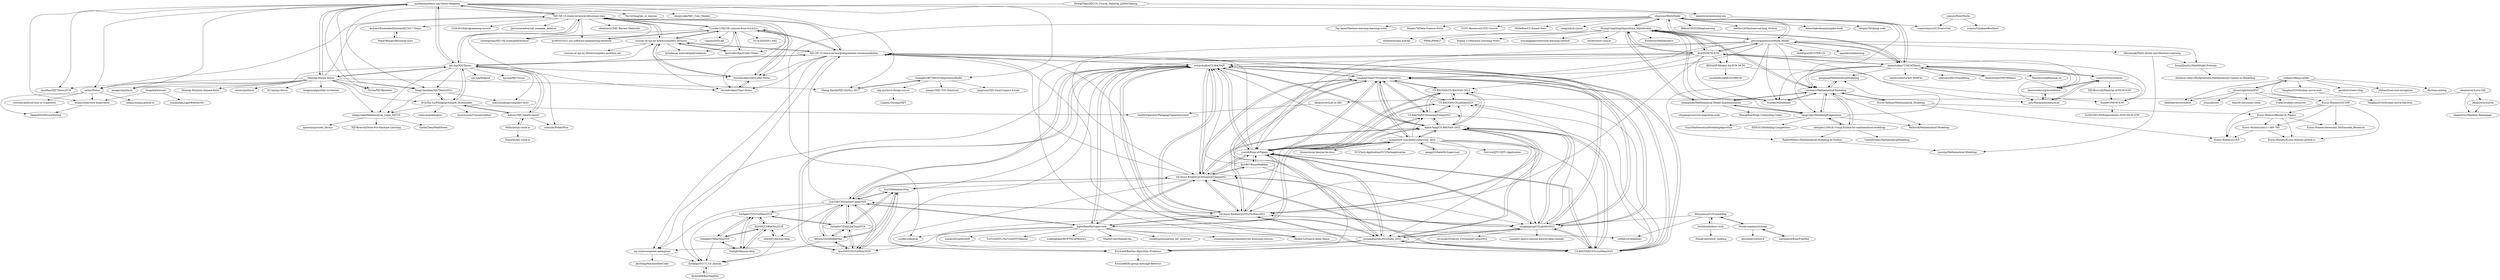 digraph G {
"huanght1997/IntroComputationModel" -> "Zhang-Xiaoda/NJU-DisSys-2017"
"huanght1997/IntroComputationModel" -> "jiangyy/NJU-TOC-Solutions"
"huanght1997/IntroComputationModel" -> "tangruize/NJU-EasyConnect-Script"
"huanght1997/IntroComputationModel" -> "alg-nju/intro-disalg-course"
"HuangCongQing/Algorithms_MathModels" -> "zhanwen/MathModel"
"HuangCongQing/Algorithms_MathModels" -> "personqianduixue/Math_Model"
"HuangCongQing/Algorithms_MathModels" -> "dick20/MCM-ICM"
"HuangCongQing/Algorithms_MathModels" -> "hliangzhao/Mathematical-Model-Implementation"
"HuangCongQing/Algorithms_MathModels" -> "ravenxrz/Mathematical-Modeling"
"HuangCongQing/Algorithms_MathModels" -> "latexstudio/CUMCMThesis"
"HuangCongQing/Algorithms_MathModels" -> "Yangruipis/ModelingPreparation"
"HuangCongQing/Algorithms_MathModels" -> "BENAGP/Models-for-ICM-MCM"
"HuangCongQing/Algorithms_MathModels" -> "Ewenwan/Mathematics" ["e"=1]
"HuangCongQing/Algorithms_MathModels" -> "truedei/MathModel"
"HuangCongQing/Algorithms_MathModels" -> "uhub/awesome-matlab" ["e"=1]
"HuangCongQing/Algorithms_MathModels" -> "PRML/PRMLT" ["e"=1]
"HuangCongQing/Algorithms_MathModels" -> "Sophia-11/Machine-Learning-Notes" ["e"=1]
"HuangCongQing/Algorithms_MathModels" -> "wzyonggege/statistical-learning-method" ["e"=1]
"HuangCongQing/Algorithms_MathModels" -> "Xovee/uestc-course" ["e"=1]
"zhanwen/MathModel" -> "HuangCongQing/Algorithms_MathModels"
"zhanwen/MathModel" -> "personqianduixue/Math_Model"
"zhanwen/MathModel" -> "latexstudio/CUMCMThesis"
"zhanwen/MathModel" -> "dick20/MCM-ICM"
"zhanwen/MathModel" -> "ravenxrz/Mathematical-Modeling"
"zhanwen/MathModel" -> "Mikoto10032/DeepLearning" ["e"=1]
"zhanwen/MathModel" -> "lawlite19/MachineLearning_Python" ["e"=1]
"zhanwen/MathModel" -> "csseky/cskaoyan" ["e"=1]
"zhanwen/MathModel" -> "datawhalechina/pumpkin-book" ["e"=1]
"zhanwen/MathModel" -> "fengdu78/lihang-code" ["e"=1]
"zhanwen/MathModel" -> "Vay-keen/Machine-learning-learning-notes" ["e"=1]
"zhanwen/MathModel" -> "fengdu78/Data-Science-Notes" ["e"=1]
"zhanwen/MathModel" -> "USTC-Resource/USTC-Course" ["e"=1]
"zhanwen/MathModel" -> "SSHeRun/CS-Xmind-Note" ["e"=1]
"zhanwen/MathModel" -> "tangyudi/Ai-Learn" ["e"=1]
"personqianduixue/Math_Model" -> "zhanwen/MathModel"
"personqianduixue/Math_Model" -> "HuangCongQing/Algorithms_MathModels"
"personqianduixue/Math_Model" -> "latexstudio/CUMCMThesis"
"personqianduixue/Math_Model" -> "dick20/MCM-ICM"
"personqianduixue/Math_Model" -> "DongZhouGu/MathModel-Pretrain"
"personqianduixue/Math_Model" -> "ravenxrz/Mathematical-Modeling"
"personqianduixue/Math_Model" -> "truedei/MathModel"
"personqianduixue/Math_Model" -> "Keldos-Li/typora-latex-theme" ["e"=1]
"personqianduixue/Math_Model" -> "LinghaoChan/CSSummerCamp2022"
"personqianduixue/Math_Model" -> "CS-BAOYAN/CS-BAOYAN-2023"
"personqianduixue/Math_Model" -> "yuezih/King-of-Pigeon"
"personqianduixue/Math_Model" -> "RabbitWhite1/Mathematical-Modeling-In-Python"
"personqianduixue/Math_Model" -> "apachecn/ailearning" ["e"=1]
"personqianduixue/Math_Model" -> "QInzhengk/Math-Model-and-Machine-Learning"
"personqianduixue/Math_Model" -> "AlexFanw/HUSTER-CS" ["e"=1]
"NJU-SE-15-share-review/professional-class" -> "1Lucifer1/NJUSE-courses-from-YuLinLiu"
"NJU-SE-15-share-review/professional-class" -> "courses-at-nju-by-hfwei/compilers-lectures"
"NJU-SE-15-share-review/professional-class" -> "exlaw/Notes"
"NJU-SE-15-share-review/professional-class" -> "staresgroup/NJU-SE-GraduateEntrance" ["e"=1]
"NJU-SE-15-share-review/professional-class" -> "NJU-SE-15-share-review/postgraduate-recommendation"
"NJU-SE-15-share-review/professional-class" -> "SpriCoder/SpriCoder-Notes"
"NJU-SE-15-share-review/professional-class" -> "stormbroken/SpriCoder-Notes"
"NJU-SE-15-share-review/professional-class" -> "idealclover/NJU-Review-Materials" ["e"=1]
"NJU-SE-15-share-review/professional-class" -> "nju-lug/NJUThesis"
"NJU-SE-15-share-review/professional-class" -> "stormbroken/Class-Notes"
"NJU-SE-15-share-review/professional-class" -> "COA-2019/programming-answer"
"NJU-SE-15-share-review/professional-class" -> "jiaruncao/adversial_example_defense" ["e"=1]
"NJU-SE-15-share-review/professional-class" -> "miaoxw/EmbeddedSystemNJU2017-Demo"
"NJU-SE-15-share-review/professional-class" -> "lyc8503/2021-nju-software-engineering-textbook"
"NJU-SE-15-share-review/professional-class" -> "njuHan/njuthesis-nju-thesis-template"
"nju-lug/NJUThesis" -> "njuHan/njuthesis-nju-thesis-template"
"nju-lug/NJUThesis" -> "EricZhu-42/PedagogySquare_Downloader"
"nju-lug/NJUThesis" -> "kottory/NJU-health-report"
"nju-lug/NJUThesis" -> "courses-at-nju-by-hfwei/compilers-lectures"
"nju-lug/NJUThesis" -> "cubiccm/PotatoPlus"
"nju-lug/NJUThesis" -> "Haixing-Hu/nju-thesis"
"nju-lug/NJUThesis" -> "NJU-SE-15-share-review/postgraduate-recommendation"
"nju-lug/NJUThesis" -> "nju-lug/blogroll"
"nju-lug/NJUThesis" -> "massimodong/compilers-tests"
"nju-lug/NJUThesis" -> "NJU-SE-15-share-review/professional-class"
"nju-lug/NJUThesis" -> "sleepycoke/Mathematical_Logic_NJUCS"
"nju-lug/NJUThesis" -> "FengChendian/NJUThesis2021"
"nju-lug/NJUThesis" -> "stormbroken/SpriCoder-Notes"
"nju-lug/NJUThesis" -> "nju-lug/NJUVisual"
"nju-lug/NJUThesis" -> "jiangyy/njuthesis"
"RabbitWhite1/Mathematical-Modeling-In-Python" -> "Lanrzip/Mathematical-Modeling"
"latexstudio/CUMCMThesis" -> "HuangCongQing/Algorithms_MathModels"
"latexstudio/CUMCMThesis" -> "Liam0205/mcmthesis"
"latexstudio/CUMCMThesis" -> "latexstudio/GMCMthesis"
"latexstudio/CUMCMThesis" -> "latexstudio-org/mcmthesis"
"latexstudio/CUMCMThesis" -> "zhanwen/MathModel"
"latexstudio/CUMCMThesis" -> "personqianduixue/Math_Model"
"latexstudio/CUMCMThesis" -> "dick20/MCM-ICM"
"latexstudio/CUMCMThesis" -> "xjtu-blacksmith/easymcm"
"latexstudio/CUMCMThesis" -> "truedei/MathModel"
"latexstudio/CUMCMThesis" -> "ravenxrz/Mathematical-Modeling"
"latexstudio/CUMCMThesis" -> "Hansimov/pgfmanual-zh" ["e"=1]
"latexstudio/CUMCMThesis" -> "Yangruipis/ModelingPreparation"
"latexstudio/CUMCMThesis" -> "latexstudio/LaTeX-TeXWiki"
"latexstudio/CUMCMThesis" -> "qiziqiang/MathematicalModeling"
"latexstudio/CUMCMThesis" -> "sikouhjw/JXUSTmodeling"
"Alpha-Yang/CS-BAOYAN-2022" -> "LinghaoChan/CSSummerCamp2022"
"Alpha-Yang/CS-BAOYAN-2022" -> "yuezih/King-of-Pigeon"
"Alpha-Yang/CS-BAOYAN-2022" -> "CS-BAOYAN/CSYuTuiMian2022"
"Alpha-Yang/CS-BAOYAN-2022" -> "zengkaipeng/CSLabInfo2022"
"Alpha-Yang/CS-BAOYAN-2022" -> "richardodliu/CS-BAOYAN"
"Alpha-Yang/CS-BAOYAN-2022" -> "CS-BAOYAN/CSSummerCamp2023"
"Alpha-Yang/CS-BAOYAN-2022" -> "jisuanjibaoyan2022/jsjby_2022"
"Alpha-Yang/CS-BAOYAN-2022" -> "CS-BAOYAN/CS-BAOYAN-2023"
"Alpha-Yang/CS-BAOYAN-2022" -> "hit-thusz-RookieCJ/CSYuTuiMian2021"
"Alpha-Yang/CS-BAOYAN-2022" -> "hit-thusz-RookieCJ/CSSummerCamp2021"
"Alpha-Yang/CS-BAOYAN-2022" -> "CS-BAOYAN/CSLabInfo2023"
"Alpha-Yang/CS-BAOYAN-2022" -> "wangzhiye-tiancai/mysupervisor_save"
"wangzhiye-tiancai/mysupervisor_save" -> "pengp25/RateMySupervisor"
"wangzhiye-tiancai/mysupervisor_save" -> "kgco/RateMySupervisor"
"wangzhiye-tiancai/mysupervisor_save" -> "yuezih/King-of-Pigeon"
"wangzhiye-tiancai/mysupervisor_save" -> "LinghaoChan/CSSummerCamp2022"
"wangzhiye-tiancai/mysupervisor_save" -> "Alpha-Yang/CS-BAOYAN-2022"
"wangzhiye-tiancai/mysupervisor_save" -> "zengkaipeng/CSLabInfo2022"
"wangzhiye-tiancai/mysupervisor_save" -> "CS-BAOYAN/CSYuTuiMian2022"
"wangzhiye-tiancai/mysupervisor_save" -> "hit-thusz-RookieCJ/CSYuTuiMian2021"
"wangzhiye-tiancai/mysupervisor_save" -> "richardodliu/CS-BAOYAN"
"wangzhiye-tiancai/mysupervisor_save" -> "hit-thusz-RookieCJ/CSSummerCamp2021"
"wangzhiye-tiancai/mysupervisor_save" -> "SurviveSJTU/SJTU-Application" ["e"=1]
"wangzhiye-tiancai/mysupervisor_save" -> "jisuanjibaoyan2022/jsjby_2022"
"wangzhiye-tiancai/mysupervisor_save" -> "lixeon/iiecas-kaoyan-bo-docs" ["e"=1]
"wangzhiye-tiancai/mysupervisor_save" -> "CS-BAOYAN/CSSummerCamp2023"
"wangzhiye-tiancai/mysupervisor_save" -> "SUSTech-Application/SUSTechapplication" ["e"=1]
"dick20/MCM-ICM" -> "HuangCongQing/Algorithms_MathModels"
"dick20/MCM-ICM" -> "zhanwen/MathModel"
"dick20/MCM-ICM" -> "BENAGP/Models-for-ICM-MCM"
"dick20/MCM-ICM" -> "latexstudio/CUMCMThesis"
"dick20/MCM-ICM" -> "personqianduixue/Math_Model"
"dick20/MCM-ICM" -> "latexstudio-org/mcmthesis"
"dick20/MCM-ICM" -> "LinghaoChan/CSSummerCamp2022"
"dick20/MCM-ICM" -> "hit-thusz-RookieCJ/CSSummerCamp2021"
"dick20/MCM-ICM" -> "richardodliu/CS-BAOYAN"
"dick20/MCM-ICM" -> "xjtu-blacksmith/easymcm"
"dick20/MCM-ICM" -> "yuezih/King-of-Pigeon"
"dick20/MCM-ICM" -> "liuzili97/MCM-ICM"
"dick20/MCM-ICM" -> "hit-thusz-RookieCJ/CSYuTuiMian2021"
"dick20/MCM-ICM" -> "truedei/MathModel"
"dick20/MCM-ICM" -> "Keldos-Li/typora-latex-theme" ["e"=1]
"QInzhengk/Math-Model-and-Machine-Learning" -> "DongZhouGu/MathModel-Pretrain"
"QInzhengk/Math-Model-and-Machine-Learning" -> "Lanrzip/Mathematical-Modeling"
"SpriCoder/SpriCoder-Notes" -> "1Lucifer1/NJUSE-courses-from-YuLinLiu"
"SpriCoder/SpriCoder-Notes" -> "courses-at-nju-by-hfwei/compilers-lectures"
"courses-at-nju-by-hfwei/compilers-lectures" -> "stormbroken/SpriCoder-Notes"
"courses-at-nju-by-hfwei/compilers-lectures" -> "1Lucifer1/NJUSE-courses-from-YuLinLiu"
"courses-at-nju-by-hfwei/compilers-lectures" -> "courses-at-nju-by-hfwei/compilers-problem-set"
"courses-at-nju-by-hfwei/compilers-lectures" -> "SpriCoder/SpriCoder-Notes"
"courses-at-nju-by-hfwei/compilers-lectures" -> "NJU-SE-15-share-review/postgraduate-recommendation"
"courses-at-nju-by-hfwei/compilers-lectures" -> "NJU-SE-15-share-review/professional-class"
"courses-at-nju-by-hfwei/compilers-lectures" -> "bytedance-android/njubytedancer"
"courses-at-nju-by-hfwei/compilers-lectures" -> "stormbroken/Class-Notes"
"lyc8503/2021-nju-software-engineering-textbook" -> "1Lucifer1/NJUSE-courses-from-YuLinLiu"
"kgco/RateMySupervisor" -> "hit-thusz-RookieCJ/CSSummerCamp2021"
"kgco/RateMySupervisor" -> "richardodliu/CS-BAOYAN"
"kgco/RateMySupervisor" -> "wangzhiye-tiancai/mysupervisor_save"
"kgco/RateMySupervisor" -> "hcy226/CSSummerCamp2020"
"kgco/RateMySupervisor" -> "hit-thusz-RookieCJ/CSYuTuiMian2021"
"kgco/RateMySupervisor" -> "ShameCom/ShameCom" ["e"=1]
"kgco/RateMySupervisor" -> "Keldos-Li/typora-latex-theme" ["e"=1]
"kgco/RateMySupervisor" -> "hcy226/CSYuTuiMian2020"
"kgco/RateMySupervisor" -> "conanhujinming/tips_for_interview" ["e"=1]
"kgco/RateMySupervisor" -> "csseky/cskaoyan" ["e"=1]
"kgco/RateMySupervisor" -> "ccfddl/ccf-deadlines" ["e"=1]
"kgco/RateMySupervisor" -> "conanhujinming/comments-for-awesome-courses" ["e"=1]
"kgco/RateMySupervisor" -> "xiaolei565/aimto408" ["e"=1]
"kgco/RateMySupervisor" -> "SurviveSJTU/SurviveSJTUManual" ["e"=1]
"kgco/RateMySupervisor" -> "wukongbajie/BUPTNiceMentors" ["e"=1]
"hit-thusz-RookieCJ/CSSummerCamp2021" -> "hit-thusz-RookieCJ/CSYuTuiMian2021"
"hit-thusz-RookieCJ/CSSummerCamp2021" -> "richardodliu/CS-BAOYAN"
"hit-thusz-RookieCJ/CSSummerCamp2021" -> "hcy226/CSSummerCamp2020"
"hit-thusz-RookieCJ/CSSummerCamp2021" -> "yuezih/King-of-Pigeon"
"hit-thusz-RookieCJ/CSSummerCamp2021" -> "LinghaoChan/CSSummerCamp2022"
"hit-thusz-RookieCJ/CSSummerCamp2021" -> "kgco/RateMySupervisor"
"hit-thusz-RookieCJ/CSSummerCamp2021" -> "Alpha-Yang/CS-BAOYAN-2022"
"hit-thusz-RookieCJ/CSSummerCamp2021" -> "zengkaipeng/CSLabInfo2022"
"hit-thusz-RookieCJ/CSSummerCamp2021" -> "CS-BAOYAN/CSYuTuiMian2022"
"hit-thusz-RookieCJ/CSSummerCamp2021" -> "NJU-SE-15-share-review/postgraduate-recommendation"
"hit-thusz-RookieCJ/CSSummerCamp2021" -> "hcy226/baoyan-blog"
"hit-thusz-RookieCJ/CSSummerCamp2021" -> "EricLee8/BaoYan-Algorithm-Problems"
"hit-thusz-RookieCJ/CSSummerCamp2021" -> "fjh1997/RuanWeiBible"
"richardodliu/CS-BAOYAN" -> "hit-thusz-RookieCJ/CSSummerCamp2021"
"richardodliu/CS-BAOYAN" -> "hit-thusz-RookieCJ/CSYuTuiMian2021"
"richardodliu/CS-BAOYAN" -> "LinghaoChan/CSSummerCamp2022"
"richardodliu/CS-BAOYAN" -> "yuezih/King-of-Pigeon"
"richardodliu/CS-BAOYAN" -> "zengkaipeng/CSLabInfo2022"
"richardodliu/CS-BAOYAN" -> "hcy226/CSSummerCamp2020"
"richardodliu/CS-BAOYAN" -> "Alpha-Yang/CS-BAOYAN-2022"
"richardodliu/CS-BAOYAN" -> "CS-BAOYAN/CSYuTuiMian2022"
"richardodliu/CS-BAOYAN" -> "NJU-SE-15-share-review/postgraduate-recommendation"
"richardodliu/CS-BAOYAN" -> "kgco/RateMySupervisor"
"richardodliu/CS-BAOYAN" -> "EricLee8/BaoYan-Algorithm-Problems"
"richardodliu/CS-BAOYAN" -> "jisuanjibaoyan2022/jsjby_2022"
"richardodliu/CS-BAOYAN" -> "hcy226/CSYuTuiMian2020"
"richardodliu/CS-BAOYAN" -> "hcy226/baoyan-blog"
"richardodliu/CS-BAOYAN" -> "my-style/computer-exemption"
"hit-thusz-RookieCJ/CSYuTuiMian2021" -> "hit-thusz-RookieCJ/CSSummerCamp2021"
"hit-thusz-RookieCJ/CSYuTuiMian2021" -> "richardodliu/CS-BAOYAN"
"hit-thusz-RookieCJ/CSYuTuiMian2021" -> "yuezih/King-of-Pigeon"
"hit-thusz-RookieCJ/CSYuTuiMian2021" -> "zengkaipeng/CSLabInfo2022"
"hit-thusz-RookieCJ/CSYuTuiMian2021" -> "CS-BAOYAN/CSYuTuiMian2022"
"hit-thusz-RookieCJ/CSYuTuiMian2021" -> "LinghaoChan/CSSummerCamp2022"
"hit-thusz-RookieCJ/CSYuTuiMian2021" -> "Alpha-Yang/CS-BAOYAN-2022"
"hit-thusz-RookieCJ/CSYuTuiMian2021" -> "hcy226/CSSummerCamp2020"
"hit-thusz-RookieCJ/CSYuTuiMian2021" -> "NJU-SE-15-share-review/postgraduate-recommendation"
"hit-thusz-RookieCJ/CSYuTuiMian2021" -> "EricLee8/BaoYan-Algorithm-Problems"
"hit-thusz-RookieCJ/CSYuTuiMian2021" -> "kgco/RateMySupervisor"
"1Lucifer1/NJUSE-courses-from-YuLinLiu" -> "NJU-SE-15-share-review/professional-class"
"1Lucifer1/NJUSE-courses-from-YuLinLiu" -> "stormbroken/SpriCoder-Notes"
"1Lucifer1/NJUSE-courses-from-YuLinLiu" -> "courses-at-nju-by-hfwei/compilers-lectures"
"1Lucifer1/NJUSE-courses-from-YuLinLiu" -> "SpriCoder/SpriCoder-Notes"
"1Lucifer1/NJUSE-courses-from-YuLinLiu" -> "NJU-SE-15-share-review/postgraduate-recommendation"
"1Lucifer1/NJUSE-courses-from-YuLinLiu" -> "stormbroken/Class-Notes"
"1Lucifer1/NJUSE-courses-from-YuLinLiu" -> "lyc8503/2021-nju-software-engineering-textbook"
"1Lucifer1/NJUSE-courses-from-YuLinLiu" -> "staresgroup/NJU-SE-GraduateEntrance" ["e"=1]
"1Lucifer1/NJUSE-courses-from-YuLinLiu" -> "bytedance-android/njubytedancer"
"1Lucifer1/NJUSE-courses-from-YuLinLiu" -> "Cpaulyz/OSLAB"
"1Lucifer1/NJUSE-courses-from-YuLinLiu" -> "XZ-X/2020SE1-FAQ"
"pengp25/RateMySupervisor" -> "wangzhiye-tiancai/mysupervisor_save"
"Liam0205/mcmthesis" -> "latexstudio-org/mcmthesis"
"Liam0205/mcmthesis" -> "NJUBroccoli/Material-of-MCM-ICM"
"Liam0205/mcmthesis" -> "xjtu-blacksmith/easymcm"
"Liam0205/mcmthesis" -> "latexstudio/CUMCMThesis"
"Liam0205/mcmthesis" -> "liuzili97/MCM-ICM"
"CS-BAOYAN/CSYuTuiMian2022" -> "LinghaoChan/CSSummerCamp2022"
"CS-BAOYAN/CSYuTuiMian2022" -> "yuezih/King-of-Pigeon"
"CS-BAOYAN/CSYuTuiMian2022" -> "zengkaipeng/CSLabInfo2022"
"CS-BAOYAN/CSYuTuiMian2022" -> "Alpha-Yang/CS-BAOYAN-2022"
"CS-BAOYAN/CSYuTuiMian2022" -> "jisuanjibaoyan2022/jsjby_2022"
"CS-BAOYAN/CSYuTuiMian2022" -> "richardodliu/CS-BAOYAN"
"CS-BAOYAN/CSYuTuiMian2022" -> "hit-thusz-RookieCJ/CSYuTuiMian2021"
"CS-BAOYAN/CSYuTuiMian2022" -> "hit-thusz-RookieCJ/CSSummerCamp2021"
"CS-BAOYAN/CSYuTuiMian2022" -> "CS-BAOYAN/CS-BAOYAN-2023"
"CS-BAOYAN/CSYuTuiMian2022" -> "CS-BAOYAN/CSSummerCamp2023"
"CS-BAOYAN/CSYuTuiMian2022" -> "CS-BAOYAN/CSLabInfo2023"
"LinghaoChan/CSSummerCamp2022" -> "CS-BAOYAN/CSYuTuiMian2022"
"LinghaoChan/CSSummerCamp2022" -> "Alpha-Yang/CS-BAOYAN-2022"
"LinghaoChan/CSSummerCamp2022" -> "yuezih/King-of-Pigeon"
"LinghaoChan/CSSummerCamp2022" -> "zengkaipeng/CSLabInfo2022"
"LinghaoChan/CSSummerCamp2022" -> "richardodliu/CS-BAOYAN"
"LinghaoChan/CSSummerCamp2022" -> "jisuanjibaoyan2022/jsjby_2022"
"LinghaoChan/CSSummerCamp2022" -> "hit-thusz-RookieCJ/CSSummerCamp2021"
"LinghaoChan/CSSummerCamp2022" -> "hit-thusz-RookieCJ/CSYuTuiMian2021"
"LinghaoChan/CSSummerCamp2022" -> "CS-BAOYAN/CSSummerCamp2023"
"LinghaoChan/CSSummerCamp2022" -> "CS-BAOYAN/CS-BAOYAN-2023"
"LinghaoChan/CSSummerCamp2022" -> "wangzhiye-tiancai/mysupervisor_save"
"LinghaoChan/CSSummerCamp2022" -> "NJU-SE-15-share-review/postgraduate-recommendation"
"LinghaoChan/CSSummerCamp2022" -> "CS-BAOYAN/CSLabInfo2023"
"hcy226/CSSummerCamp2020" -> "hcy226/CSYuTuiMian2020"
"hcy226/CSSummerCamp2020" -> "hcy226/baoyan-blog"
"hcy226/CSSummerCamp2020" -> "kfwork/2020JSJBaoYan"
"hcy226/CSSummerCamp2020" -> "Smlight/CSXiaLingYing2019"
"hcy226/CSSummerCamp2020" -> "richardodliu/CS-BAOYAN"
"hcy226/CSSummerCamp2020" -> "hit-thusz-RookieCJ/CSSummerCamp2021"
"hcy226/CSSummerCamp2020" -> "hit-thusz-RookieCJ/CSYuTuiMian2021"
"hcy226/CSSummerCamp2020" -> "NJU-SE-15-share-review/postgraduate-recommendation"
"hcy226/CSSummerCamp2020" -> "shiyi001/baoyan-blog"
"hcy226/CSSummerCamp2020" -> "kgco/RateMySupervisor"
"hcy226/CSSummerCamp2020" -> "Smlight/CSYuTuiMian2019"
"hcy226/CSSummerCamp2020" -> "my-style/computer-exemption"
"fjh1997/RuanWeiBible" -> "yuezih/King-of-Pigeon"
"fjh1997/RuanWeiBible" -> "hit-thusz-RookieCJ/CSSummerCamp2021"
"fjh1997/RuanWeiBible" -> "zengkaipeng/CSLabInfo2022"
"fjh1997/RuanWeiBible" -> "richardodliu/CS-BAOYAN"
"Haixing-Hu/nju-thesis" -> "njuHan/njuthesis-nju-thesis-template"
"Haixing-Hu/nju-thesis" -> "jiangyy/njuthesis"
"Haixing-Hu/nju-thesis" -> "nju-lug/NJUThesis"
"Haixing-Hu/nju-thesis" -> "ZLCao/NJUBachelor"
"Haixing-Hu/nju-thesis" -> "FengChendian/NJUThesis2021"
"Haixing-Hu/nju-thesis" -> "EricZhu-42/PedagogySquare_Downloader"
"Haixing-Hu/nju-thesis" -> "exlaw/Notes"
"Haixing-Hu/nju-thesis" -> "sleepycoke/Mathematical_Logic_NJUCS"
"Haixing-Hu/nju-thesis" -> "Haixing-Hu/latex-chinese-fonts"
"Haixing-Hu/nju-thesis" -> "solrex/njuthesis"
"Haixing-Hu/nju-thesis" -> "AnyiRao/NJUThesis2018"
"Haixing-Hu/nju-thesis" -> "ZLCao/nju-thesis"
"Haixing-Hu/nju-thesis" -> "hengxin/algorithm-ta-tutorial"
"Haixing-Hu/nju-thesis" -> "NJU-SE-15-share-review/professional-class"
"Haixing-Hu/nju-thesis" -> "Zhang-Xiaoda/NJU-DisSys-2017"
"yhlben/cdfang-spider" -> "deathearth/wormhole"
"yhlben/cdfang-spider" -> "Jinnrry/getAwayBSG"
"yhlben/cdfang-spider" -> "Yangfan2016/douban-movie-web"
"yhlben/cdfang-spider" -> "Eurus-Holmes/LIS-YNP"
"yhlben/cdfang-spider" -> "gershonv/react-blog" ["e"=1]
"yhlben/cdfang-spider" -> "yhlben/front-end-navigation"
"yhlben/cdfang-spider" -> "MuYunyun/blog" ["e"=1]
"dhx000/CSBaoYan2018" -> "shiyi001/baoyan-blog"
"dhx000/CSBaoYan2018" -> "Smlight/baoyan-blog"
"dhx000/CSBaoYan2018" -> "Smlight/CSBaoYan2019"
"dhx000/CSBaoYan2018" -> "Smlight/CSYuTuiMian2019"
"fjchange/SCUT_CS_baoyan" -> "flyhero99/BaoYanJiShi"
"hcy226/baoyan-blog" -> "hcy226/CSSummerCamp2020"
"hcy226/baoyan-blog" -> "hcy226/CSYuTuiMian2020"
"hcy226/baoyan-blog" -> "Smlight/CSXiaLingYing2019"
"hcy226/baoyan-blog" -> "kfwork/2020JSJBaoYan"
"kfwork/2020JSJBaoYan" -> "hcy226/CSSummerCamp2020"
"kfwork/2020JSJBaoYan" -> "Smlight/CSXiaLingYing2019"
"kfwork/2020JSJBaoYan" -> "hcy226/CSYuTuiMian2020"
"kfwork/2020JSJBaoYan" -> "hcy226/baoyan-blog"
"kfwork/2020JSJBaoYan" -> "fjchange/SCUT_CS_baoyan"
"EricZhu-42/PedagogySquare_Downloader" -> "LadderOperator/PedagogySquareAsistant"
"EricZhu-42/PedagogySquare_Downloader" -> "cubiccm/potatoplus"
"EricZhu-42/PedagogySquare_Downloader" -> "FengChendian/NJUThesis2021"
"EricZhu-42/PedagogySquare_Downloader" -> "nju-lug/NJUThesis"
"EricZhu-42/PedagogySquare_Downloader" -> "kottory/NJU-health-report"
"EricZhu-42/PedagogySquare_Downloader" -> "njuwuyuxin/CourseGrabber"
"EricZhu-42/PedagogySquare_Downloader" -> "sleepycoke/Mathematical_Logic_NJUCS"
"CS-BAOYAN/CS-BAOYAN-2023" -> "CS-BAOYAN/CSSummerCamp2023"
"CS-BAOYAN/CS-BAOYAN-2023" -> "CS-BAOYAN/CSLabInfo2023"
"CS-BAOYAN/CS-BAOYAN-2023" -> "yuezih/King-of-Pigeon"
"CS-BAOYAN/CS-BAOYAN-2023" -> "Alpha-Yang/CS-BAOYAN-2022"
"CS-BAOYAN/CS-BAOYAN-2023" -> "LinghaoChan/CSSummerCamp2022"
"CS-BAOYAN/CSSummerCamp2023" -> "CS-BAOYAN/CS-BAOYAN-2023"
"CS-BAOYAN/CSSummerCamp2023" -> "CS-BAOYAN/CSLabInfo2023"
"CS-BAOYAN/CSSummerCamp2023" -> "yuezih/King-of-Pigeon"
"CS-BAOYAN/CSSummerCamp2023" -> "Alpha-Yang/CS-BAOYAN-2022"
"CS-BAOYAN/CSSummerCamp2023" -> "LinghaoChan/CSSummerCamp2022"
"exlaw/Notes" -> "iznauy/Interview-Experience"
"exlaw/Notes" -> "DeepAQ/SoftwareTesting"
"exlaw/Notes" -> "viccrubs/android-chat-in-4-patterns"
"exlaw/Notes" -> "iznauy/iznauy.github.io"
"njuHan/njuthesis-nju-thesis-template" -> "Haixing-Hu/nju-thesis"
"njuHan/njuthesis-nju-thesis-template" -> "nju-lug/NJUThesis"
"njuHan/njuthesis-nju-thesis-template" -> "ZLCao/NJUBachelor"
"njuHan/njuthesis-nju-thesis-template" -> "AnyiRao/NJUThesis2018"
"njuHan/njuthesis-nju-thesis-template" -> "huanght1997/IntroComputationModel"
"njuHan/njuthesis-nju-thesis-template" -> "jiangyy/njuthesis"
"njuHan/njuthesis-nju-thesis-template" -> "Zhang-Xiaoda/NJU-DisSys-2017"
"njuHan/njuthesis-nju-thesis-template" -> "FengChendian/NJUThesis2021"
"njuHan/njuthesis-nju-thesis-template" -> "idealclover/awesome-nju"
"njuHan/njuthesis-nju-thesis-template" -> "NJU-SE-15-share-review/professional-class"
"njuHan/njuthesis-nju-thesis-template" -> "ThyrixYang/nju_cs_kaoyan" ["e"=1]
"njuHan/njuthesis-nju-thesis-template" -> "exlaw/Notes"
"njuHan/njuthesis-nju-thesis-template" -> "sleepycoke/NJU_Com_Models"
"njuHan/njuthesis-nju-thesis-template" -> "iznauy/Interview-Experience"
"BENAGP/Models-for-ICM-MCM" -> "liuzili97/MCM-ICM"
"BENAGP/Models-for-ICM-MCM" -> "zouzhenhong98/2019MCM"
"EricLee8/BaoYan-Algorithm-Problems" -> "EricLee8/QQ-group-message-detector"
"zengkaipeng/CSLabInfo2022" -> "LinghaoChan/CSSummerCamp2022"
"zengkaipeng/CSLabInfo2022" -> "CS-BAOYAN/CSYuTuiMian2022"
"zengkaipeng/CSLabInfo2022" -> "yuezih/King-of-Pigeon"
"zengkaipeng/CSLabInfo2022" -> "Alpha-Yang/CS-BAOYAN-2022"
"zengkaipeng/CSLabInfo2022" -> "jisuanjibaoyan2022/jsjby_2022"
"zengkaipeng/CSLabInfo2022" -> "richardodliu/CS-BAOYAN"
"zengkaipeng/CSLabInfo2022" -> "NJU-SE-15-share-review/postgraduate-recommendation"
"zengkaipeng/CSLabInfo2022" -> "hit-thusz-RookieCJ/CSYuTuiMian2021"
"zengkaipeng/CSLabInfo2022" -> "EricLee8/BaoYan-Algorithm-Problems"
"zengkaipeng/CSLabInfo2022" -> "kvrmnks/Ordered_CSSummerCamp2022"
"zengkaipeng/CSLabInfo2022" -> "Lambert-hpx/cs-baoyan-kaoyan-jikao-zhengli"
"zengkaipeng/CSLabInfo2022" -> "CS-BAOYAN/CSLabInfo2023"
"zengkaipeng/CSLabInfo2022" -> "hit-thusz-RookieCJ/CSSummerCamp2021"
"jisuanjibaoyan2022/jsjby_2022" -> "zengkaipeng/CSLabInfo2022"
"jisuanjibaoyan2022/jsjby_2022" -> "CS-BAOYAN/CSYuTuiMian2022"
"jisuanjibaoyan2022/jsjby_2022" -> "LinghaoChan/CSSummerCamp2022"
"jisuanjibaoyan2022/jsjby_2022" -> "yuezih/King-of-Pigeon"
"jisuanjibaoyan2022/jsjby_2022" -> "Alpha-Yang/CS-BAOYAN-2022"
"jisuanjibaoyan2022/jsjby_2022" -> "richardodliu/CS-BAOYAN"
"jisuanjibaoyan2022/jsjby_2022" -> "my-style/computer-exemption"
"jisuanjibaoyan2022/jsjby_2022" -> "NJU-SE-15-share-review/postgraduate-recommendation"
"jisuanjibaoyan2022/jsjby_2022" -> "EricLee8/BaoYan-Algorithm-Problems"
"qiziqiang/MathematicalModeling" -> "ravenxrz/Mathematical-Modeling"
"Jinnrry/getAwayBSG" -> "yhlben/cdfang-spider"
"Jinnrry/getAwayBSG" -> "ivmm/Student-resources" ["e"=1]
"Jinnrry/getAwayBSG" -> "Eurus-Holmes/LIS-YNP"
"Jinnrry/getAwayBSG" -> "deathearth/wormhole"
"Jinnrry/getAwayBSG" -> "jtyoui/Jtyoui" ["e"=1]
"Jinnrry/getAwayBSG" -> "ddzy/fe-necessary-book" ["e"=1]
"hcy226/CSYuTuiMian2020" -> "hcy226/CSSummerCamp2020"
"hcy226/CSYuTuiMian2020" -> "hcy226/baoyan-blog"
"hcy226/CSYuTuiMian2020" -> "kfwork/2020JSJBaoYan"
"hcy226/CSYuTuiMian2020" -> "Smlight/CSXiaLingYing2019"
"hcy226/CSYuTuiMian2020" -> "richardodliu/CS-BAOYAN"
"FengChendian/NJUThesis2021" -> "massimodong/compilers-tests"
"FengChendian/NJUThesis2021" -> "sleepycoke/Mathematical_Logic_NJUCS"
"FengChendian/NJUThesis2021" -> "EricZhu-42/PedagogySquare_Downloader"
"ZhangYikaii/NJUCS_Course_Material_JatHoiCheung" -> "idealclover/awesome-nju"
"ZhangYikaii/NJUCS_Course_Material_JatHoiCheung" -> "FengChendian/NJUThesis2021"
"CS-BAOYAN/CSLabInfo2023" -> "CS-BAOYAN/CSSummerCamp2023"
"CS-BAOYAN/CSLabInfo2023" -> "CS-BAOYAN/CS-BAOYAN-2023"
"CS-BAOYAN/CSLabInfo2023" -> "yuezih/King-of-Pigeon"
"Smlight/CSBaoYan2019" -> "Smlight/CSYuTuiMian2019"
"Smlight/CSBaoYan2019" -> "Smlight/baoyan-blog"
"Smlight/CSBaoYan2019" -> "dhx000/CSBaoYan2018"
"Smlight/CSBaoYan2019" -> "fjchange/SCUT_CS_baoyan"
"shiyi001/baoyan-blog" -> "dhx000/CSBaoYan2018"
"shiyi001/baoyan-blog" -> "fjchange/SCUT_CS_baoyan"
"WenyanLiu/CCFrank4dblp" -> "hnshhslsh/show-rank"
"WenyanLiu/CCFrank4dblp" -> "Nixiak-nan/easyScholar"
"WenyanLiu/CCFrank4dblp" -> "zengkaipeng/CSLabInfo2022"
"WenyanLiu/CCFrank4dblp" -> "ccfddl/ccf-deadlines" ["e"=1]
"yuezih/King-of-Pigeon" -> "LinghaoChan/CSSummerCamp2022"
"yuezih/King-of-Pigeon" -> "CS-BAOYAN/CSYuTuiMian2022"
"yuezih/King-of-Pigeon" -> "Alpha-Yang/CS-BAOYAN-2022"
"yuezih/King-of-Pigeon" -> "zengkaipeng/CSLabInfo2022"
"yuezih/King-of-Pigeon" -> "CS-BAOYAN/CSSummerCamp2023"
"yuezih/King-of-Pigeon" -> "CS-BAOYAN/CS-BAOYAN-2023"
"yuezih/King-of-Pigeon" -> "richardodliu/CS-BAOYAN"
"yuezih/King-of-Pigeon" -> "jisuanjibaoyan2022/jsjby_2022"
"yuezih/King-of-Pigeon" -> "CS-BAOYAN/CSLabInfo2023"
"yuezih/King-of-Pigeon" -> "hit-thusz-RookieCJ/CSSummerCamp2021"
"yuezih/King-of-Pigeon" -> "hit-thusz-RookieCJ/CSYuTuiMian2021"
"yuezih/King-of-Pigeon" -> "wangzhiye-tiancai/mysupervisor_save"
"yuezih/King-of-Pigeon" -> "EricLee8/BaoYan-Algorithm-Problems"
"yuezih/King-of-Pigeon" -> "NJU-SE-15-share-review/postgraduate-recommendation"
"yuezih/King-of-Pigeon" -> "fjh1997/RuanWeiBible"
"idealclover/Love-Gift" -> "idealclover/clover"
"idealclover/Love-Gift" -> "idealclover/Random-Homepage"
"idealclover/Love-Gift" -> "idealclover/Life-in-NJU"
"my-style/computer-exemption" -> "fjchange/SCUT_CS_baoyan"
"my-style/computer-exemption" -> "JeriYang/MachineTestCode"
"DongZhouGu/MathModel-Pretrain" -> "zhenhua-chen1/Postgraduate-Mathematical-Contest-in-Modelling"
"Nixiak-nan/easyScholar" -> "qnscholar/zotero-if" ["e"=1]
"Nixiak-nan/easyScholar" -> "WenyanLiu/CCFrank4dblp"
"Nixiak-nan/easyScholar" -> "naivenaive/EasyPubMed"
"xjtu-blacksmith/easymcm" -> "latexstudio-org/mcmthesis"
"xjtu-blacksmith/easymcm" -> "Liam0205/mcmthesis"
"ravenxrz/Mathematical-Modeling" -> "qiziqiang/MathematicalModeling"
"ravenxrz/Mathematical-Modeling" -> "Eurus-Holmes/Mathematical_Modeling"
"ravenxrz/Mathematical-Modeling" -> "hliangzhao/Mathematical-Model-Implementation"
"ravenxrz/Mathematical-Modeling" -> "Yangruipis/ModelingPreparation"
"ravenxrz/Mathematical-Modeling" -> "chenjian120918/-Using-Python-for-mathematical-modeling"
"ravenxrz/Mathematical-Modeling" -> "HuangCongQing/Algorithms_MathModels"
"ravenxrz/Mathematical-Modeling" -> "truedei/MathModel"
"ravenxrz/Mathematical-Modeling" -> "HeXavi8/Mathematical-Modeling"
"NJU-SE-15-share-review/postgraduate-recommendation" -> "stormbroken/Class-Notes"
"NJU-SE-15-share-review/postgraduate-recommendation" -> "stormbroken/SpriCoder-Notes"
"NJU-SE-15-share-review/postgraduate-recommendation" -> "courses-at-nju-by-hfwei/compilers-lectures"
"NJU-SE-15-share-review/postgraduate-recommendation" -> "1Lucifer1/NJUSE-courses-from-YuLinLiu"
"NJU-SE-15-share-review/postgraduate-recommendation" -> "fjchange/SCUT_CS_baoyan"
"NJU-SE-15-share-review/postgraduate-recommendation" -> "zengkaipeng/CSLabInfo2022"
"NJU-SE-15-share-review/postgraduate-recommendation" -> "NJU-SE-15-share-review/professional-class"
"NJU-SE-15-share-review/postgraduate-recommendation" -> "richardodliu/CS-BAOYAN"
"NJU-SE-15-share-review/postgraduate-recommendation" -> "my-style/computer-exemption"
"NJU-SE-15-share-review/postgraduate-recommendation" -> "nju-lug/NJUThesis"
"naivenaive/EasyPubMed" -> "Nixiak-nan/easyScholar"
"truedei/MathModel" -> "ravenxrz/Mathematical-Modeling"
"Zhang-Xiaoda/NJU-DisSys-2017" -> "huanght1997/IntroComputationModel"
"WaterWan/professional-class" -> "miaoxw/EmbeddedSystemNJU2017-Demo"
"Smlight/baoyan-blog" -> "Smlight/CSYuTuiMian2019"
"Smlight/baoyan-blog" -> "Smlight/CSBaoYan2019"
"Smlight/baoyan-blog" -> "dhx000/CSBaoYan2018"
"Smlight/CSYuTuiMian2019" -> "Smlight/CSBaoYan2019"
"Smlight/CSYuTuiMian2019" -> "Smlight/baoyan-blog"
"Smlight/CSYuTuiMian2019" -> "Smlight/CSXiaLingYing2019"
"Smlight/CSYuTuiMian2019" -> "dhx000/CSBaoYan2018"
"Smlight/CSYuTuiMian2019" -> "fjchange/SCUT_CS_baoyan"
"idealclover/Life-in-NJU" -> "LadderOperator/PedagogySquareAsistant"
"Yangruipis/ModelingPreparation" -> "chenjian120918/-Using-Python-for-mathematical-modeling"
"Yangruipis/ModelingPreparation" -> "hliangzhao/Mathematical-Model-Implementation"
"Yangruipis/ModelingPreparation" -> "ravenxrz/Mathematical-Modeling"
"Yangruipis/ModelingPreparation" -> "qiziqiang/MathematicalModeling"
"Yangruipis/ModelingPreparation" -> "EEEGUI/Modeling-Competition"
"Yangruipis/ModelingPreparation" -> "HeXavi8/Mathematical-Modeling"
"Yangruipis/ModelingPreparation" -> "Giyn/MathematicalModelingAlgorithm"
"chenjian120918/-Using-Python-for-mathematical-modeling" -> "Yangruipis/ModelingPreparation"
"chenjian120918/-Using-Python-for-mathematical-modeling" -> "RabbitWhite1/Mathematical-Modeling-In-Python"
"chenjian120918/-Using-Python-for-mathematical-modeling" -> "ravenxrz/Mathematical-Modeling"
"chenjian120918/-Using-Python-for-mathematical-modeling" -> "CastleDream/MathematicalModeling"
"Millione/nju-clock-in" -> "kottory/NJU-health-report"
"Millione/nju-clock-in" -> "EnjoyXu/nju-clock-in"
"kottory/NJU-health-report" -> "cubiccm/PotatoPlus"
"kottory/NJU-health-report" -> "nju-lug/NJUThesis"
"kottory/NJU-health-report" -> "EricZhu-42/PedagogySquare_Downloader"
"kottory/NJU-health-report" -> "Millione/nju-clock-in"
"stormbroken/SpriCoder-Notes" -> "stormbroken/Class-Notes"
"stormbroken/SpriCoder-Notes" -> "courses-at-nju-by-hfwei/compilers-lectures"
"stormbroken/SpriCoder-Notes" -> "1Lucifer1/NJUSE-courses-from-YuLinLiu"
"hliangzhao/Mathematical-Model-Implementation" -> "ravenxrz/Mathematical-Modeling"
"hliangzhao/Mathematical-Model-Implementation" -> "Yangruipis/ModelingPreparation"
"hliangzhao/Mathematical-Model-Implementation" -> "hliangzhao/Edge-Computing-Codes" ["e"=1]
"hliangzhao/Mathematical-Model-Implementation" -> "HuangCongQing/Algorithms_MathModels"
"hliangzhao/Mathematical-Model-Implementation" -> "shiqiangw/service-migration-mdp"
"latexstudio-org/mcmthesis" -> "Liam0205/mcmthesis"
"latexstudio-org/mcmthesis" -> "xjtu-blacksmith/easymcm"
"liuzili97/MCM-ICM" -> "li1942383165/Preparations-2020-MCM-ICM"
"stormbroken/Class-Notes" -> "stormbroken/SpriCoder-Notes"
"miaoxw/EmbeddedSystemNJU2017-Demo" -> "WaterWan/professional-class"
"hnshhslsh/show-rank" -> "Nixiak-nan/show_ranking"
"hnshhslsh/show-rank" -> "WenyanLiu/CCFrank4dblp"
"sleepycoke/Mathematical_Logic_NJUCS" -> "NJUBroccoli/Note-For-Machine-Learning"
"sleepycoke/Mathematical_Logic_NJUCS" -> "QinlinChen/MathNotes"
"sleepycoke/Mathematical_Logic_NJUCS" -> "njuacmicpc/code_library"
"latexstudio/GMCMthesis" -> "latexstudio/CUMCMThesis"
"Eurus-Holmes/LIS-YNP" -> "Eurus-Holmes/cmu11-485-785"
"Eurus-Holmes/LIS-YNP" -> "Eurus-Holmes/Research_Papers"
"Eurus-Holmes/LIS-YNP" -> "Eurus-Holmes/Awesome_Multimodal_Research"
"Eurus-Holmes/LIS-YNP" -> "Eurus-Holmes/Eurus-Holmes.github.io"
"Eurus-Holmes/LIS-YNP" -> "Eurus-Holmes/LCED"
"NJUBroccoli/Material-of-MCM-ICM" -> "liuzili97/MCM-ICM"
"Smlight/CSXiaLingYing2019" -> "kfwork/2020JSJBaoYan"
"Smlight/CSXiaLingYing2019" -> "Smlight/CSYuTuiMian2019"
"Smlight/CSXiaLingYing2019" -> "hcy226/baoyan-blog"
"Smlight/CSXiaLingYing2019" -> "hcy226/CSSummerCamp2020"
"Smlight/CSXiaLingYing2019" -> "hcy226/CSYuTuiMian2020"
"idealclover/clover" -> "idealclover/Random-Homepage"
"Yangfan2016/douban-movie-web" -> "Yangfan2016/douban-movie-electron"
"zsnjuts/PaintWorks" -> "zsnjuts/CalabashBrothers"
"zsnjuts/PaintWorks" -> "zsnjuts/njucs2019-newvoid"
"iznauy/Interview-Experience" -> "DeepAQ/SoftwareTesting"
"Eurus-Holmes/Mathematical_Modeling" -> "ravenxrz/Mathematical-Modeling"
"Eurus-Holmes/Mathematical_Modeling" -> "Eurus-Holmes/Research_Papers"
"Eurus-Holmes/Mathematical_Modeling" -> "Eurus-Holmes/LCED"
"Eurus-Holmes/Research_Papers" -> "Eurus-Holmes/cmu11-485-785"
"Eurus-Holmes/Research_Papers" -> "Eurus-Holmes/Awesome_Multimodal_Research"
"Eurus-Holmes/Research_Papers" -> "Eurus-Holmes/Eurus-Holmes.github.io"
"Eurus-Holmes/Research_Papers" -> "Eurus-Holmes/LCED"
"Eurus-Holmes/cmu11-485-785" -> "Eurus-Holmes/Eurus-Holmes.github.io"
"Eurus-Holmes/cmu11-485-785" -> "Eurus-Holmes/LCED"
"idealclover/awesome-nju" -> "zsnjuts/njucs2019-newvoid"
"alg-nju/intro-disalg-course" -> "Lingzhi-Ouyang/MET"
"flyhero99/BaoYanJiShi" -> "fjchange/SCUT_CS_baoyan"
"DeepAQ/Autumn" -> "liujunlingx/LightWebServer"
"DeepAQ/Autumn" -> "iznauy/Interview-Experience"
"huanght1997/IntroComputationModel" ["l"="22.283,31.152"]
"Zhang-Xiaoda/NJU-DisSys-2017" ["l"="22.251,31.153"]
"jiangyy/NJU-TOC-Solutions" ["l"="22.307,31.137"]
"tangruize/NJU-EasyConnect-Script" ["l"="22.309,31.165"]
"alg-nju/intro-disalg-course" ["l"="22.326,31.15"]
"HuangCongQing/Algorithms_MathModels" ["l"="22.071,31.472"]
"zhanwen/MathModel" ["l"="22.104,31.457"]
"personqianduixue/Math_Model" ["l"="22.055,31.432"]
"dick20/MCM-ICM" ["l"="22.065,31.403"]
"hliangzhao/Mathematical-Model-Implementation" ["l"="22.077,31.509"]
"ravenxrz/Mathematical-Modeling" ["l"="22.057,31.497"]
"latexstudio/CUMCMThesis" ["l"="22.037,31.461"]
"Yangruipis/ModelingPreparation" ["l"="22.048,31.512"]
"BENAGP/Models-for-ICM-MCM" ["l"="22.081,31.425"]
"Ewenwan/Mathematics" ["l"="30.458,43.151"]
"truedei/MathModel" ["l"="22.057,31.457"]
"uhub/awesome-matlab" ["l"="7.73,10.349"]
"PRML/PRMLT" ["l"="23.927,31.179"]
"Sophia-11/Machine-Learning-Notes" ["l"="24.153,31.139"]
"wzyonggege/statistical-learning-method" ["l"="24.105,31.188"]
"Xovee/uestc-course" ["l"="0.963,18.8"]
"Mikoto10032/DeepLearning" ["l"="24.208,31.012"]
"lawlite19/MachineLearning_Python" ["l"="24.085,31.205"]
"csseky/cskaoyan" ["l"="0.806,18.755"]
"datawhalechina/pumpkin-book" ["l"="24.035,31.062"]
"fengdu78/lihang-code" ["l"="24.034,31.092"]
"Vay-keen/Machine-learning-learning-notes" ["l"="24.128,31.147"]
"fengdu78/Data-Science-Notes" ["l"="24.112,31.125"]
"USTC-Resource/USTC-Course" ["l"="6.598,16.983"]
"SSHeRun/CS-Xmind-Note" ["l"="0.809,18.68"]
"tangyudi/Ai-Learn" ["l"="24.27,31.111"]
"DongZhouGu/MathModel-Pretrain" ["l"="21.977,31.436"]
"Keldos-Li/typora-latex-theme" ["l"="-33.393,-17.466"]
"LinghaoChan/CSSummerCamp2022" ["l"="22.085,31.344"]
"CS-BAOYAN/CS-BAOYAN-2023" ["l"="22.1,31.368"]
"yuezih/King-of-Pigeon" ["l"="22.096,31.331"]
"RabbitWhite1/Mathematical-Modeling-In-Python" ["l"="21.997,31.478"]
"apachecn/ailearning" ["l"="24.308,31.071"]
"QInzhengk/Math-Model-and-Machine-Learning" ["l"="21.977,31.456"]
"AlexFanw/HUSTER-CS" ["l"="1.925,17.911"]
"NJU-SE-15-share-review/professional-class" ["l"="22.175,31.199"]
"1Lucifer1/NJUSE-courses-from-YuLinLiu" ["l"="22.158,31.231"]
"courses-at-nju-by-hfwei/compilers-lectures" ["l"="22.148,31.216"]
"exlaw/Notes" ["l"="22.234,31.159"]
"staresgroup/NJU-SE-GraduateEntrance" ["l"="0.887,18.841"]
"NJU-SE-15-share-review/postgraduate-recommendation" ["l"="22.112,31.255"]
"SpriCoder/SpriCoder-Notes" ["l"="22.172,31.22"]
"stormbroken/SpriCoder-Notes" ["l"="22.14,31.208"]
"idealclover/NJU-Review-Materials" ["l"="6.696,16.85"]
"nju-lug/NJUThesis" ["l"="22.158,31.168"]
"stormbroken/Class-Notes" ["l"="22.14,31.227"]
"COA-2019/programming-answer" ["l"="22.206,31.201"]
"jiaruncao/adversial_example_defense" ["l"="-33.56,-15.816"]
"miaoxw/EmbeddedSystemNJU2017-Demo" ["l"="22.223,31.216"]
"lyc8503/2021-nju-software-engineering-textbook" ["l"="22.19,31.228"]
"njuHan/njuthesis-nju-thesis-template" ["l"="22.214,31.157"]
"EricZhu-42/PedagogySquare_Downloader" ["l"="22.155,31.122"]
"kottory/NJU-health-report" ["l"="22.132,31.135"]
"cubiccm/PotatoPlus" ["l"="22.133,31.151"]
"Haixing-Hu/nju-thesis" ["l"="22.198,31.146"]
"nju-lug/blogroll" ["l"="22.12,31.162"]
"massimodong/compilers-tests" ["l"="22.16,31.143"]
"sleepycoke/Mathematical_Logic_NJUCS" ["l"="22.172,31.116"]
"FengChendian/NJUThesis2021" ["l"="22.18,31.129"]
"nju-lug/NJUVisual" ["l"="22.136,31.17"]
"jiangyy/njuthesis" ["l"="22.184,31.162"]
"Lanrzip/Mathematical-Modeling" ["l"="21.962,31.478"]
"Liam0205/mcmthesis" ["l"="22.004,31.435"]
"latexstudio/GMCMthesis" ["l"="22.016,31.484"]
"latexstudio-org/mcmthesis" ["l"="22.024,31.435"]
"xjtu-blacksmith/easymcm" ["l"="22.018,31.421"]
"Hansimov/pgfmanual-zh" ["l"="7.23,9.077"]
"latexstudio/LaTeX-TeXWiki" ["l"="21.986,31.5"]
"qiziqiang/MathematicalModeling" ["l"="22.034,31.496"]
"sikouhjw/JXUSTmodeling" ["l"="22.009,31.463"]
"Alpha-Yang/CS-BAOYAN-2022" ["l"="22.115,31.328"]
"CS-BAOYAN/CSYuTuiMian2022" ["l"="22.075,31.328"]
"zengkaipeng/CSLabInfo2022" ["l"="22.079,31.305"]
"richardodliu/CS-BAOYAN" ["l"="22.073,31.293"]
"CS-BAOYAN/CSSummerCamp2023" ["l"="22.131,31.351"]
"jisuanjibaoyan2022/jsjby_2022" ["l"="22.093,31.313"]
"hit-thusz-RookieCJ/CSYuTuiMian2021" ["l"="22.068,31.312"]
"hit-thusz-RookieCJ/CSSummerCamp2021" ["l"="22.095,31.297"]
"CS-BAOYAN/CSLabInfo2023" ["l"="22.109,31.351"]
"wangzhiye-tiancai/mysupervisor_save" ["l"="22.123,31.309"]
"pengp25/RateMySupervisor" ["l"="22.174,31.311"]
"kgco/RateMySupervisor" ["l"="22.089,31.267"]
"SurviveSJTU/SJTU-Application" ["l"="2.011,16.942"]
"lixeon/iiecas-kaoyan-bo-docs" ["l"="6.791,9.062"]
"SUSTech-Application/SUSTechapplication" ["l"="1.996,16.976"]
"liuzili97/MCM-ICM" ["l"="22.022,31.406"]
"courses-at-nju-by-hfwei/compilers-problem-set" ["l"="22.125,31.2"]
"bytedance-android/njubytedancer" ["l"="22.128,31.221"]
"hcy226/CSSummerCamp2020" ["l"="22.053,31.268"]
"ShameCom/ShameCom" ["l"="6.528,17.158"]
"hcy226/CSYuTuiMian2020" ["l"="22.057,31.248"]
"conanhujinming/tips_for_interview" ["l"="6.72,17.158"]
"ccfddl/ccf-deadlines" ["l"="27.513,30.087"]
"conanhujinming/comments-for-awesome-courses" ["l"="6.745,17.102"]
"xiaolei565/aimto408" ["l"="0.848,18.751"]
"SurviveSJTU/SurviveSJTUManual" ["l"="1.95,16.927"]
"wukongbajie/BUPTNiceMentors" ["l"="0.619,18.95"]
"hcy226/baoyan-blog" ["l"="22.038,31.26"]
"EricLee8/BaoYan-Algorithm-Problems" ["l"="22.053,31.318"]
"fjh1997/RuanWeiBible" ["l"="22.119,31.289"]
"my-style/computer-exemption" ["l"="22.046,31.284"]
"Cpaulyz/OSLAB" ["l"="22.174,31.249"]
"XZ-X/2020SE1-FAQ" ["l"="22.19,31.248"]
"NJUBroccoli/Material-of-MCM-ICM" ["l"="21.986,31.412"]
"kfwork/2020JSJBaoYan" ["l"="22.038,31.24"]
"Smlight/CSXiaLingYing2019" ["l"="22.025,31.246"]
"shiyi001/baoyan-blog" ["l"="21.997,31.257"]
"Smlight/CSYuTuiMian2019" ["l"="21.994,31.243"]
"ZLCao/NJUBachelor" ["l"="22.23,31.135"]
"Haixing-Hu/latex-chinese-fonts" ["l"="22.248,31.178"]
"solrex/njuthesis" ["l"="22.206,31.173"]
"AnyiRao/NJUThesis2018" ["l"="22.214,31.132"]
"ZLCao/nju-thesis" ["l"="22.199,31.118"]
"hengxin/algorithm-ta-tutorial" ["l"="22.218,31.116"]
"yhlben/cdfang-spider" ["l"="22.038,31.702"]
"deathearth/wormhole" ["l"="22.004,31.708"]
"Jinnrry/getAwayBSG" ["l"="22.02,31.682"]
"Yangfan2016/douban-movie-web" ["l"="22.063,31.731"]
"Eurus-Holmes/LIS-YNP" ["l"="22.038,31.649"]
"gershonv/react-blog" ["l"="11.705,-6.386"]
"yhlben/front-end-navigation" ["l"="22.03,31.731"]
"MuYunyun/blog" ["l"="11.664,-6.664"]
"dhx000/CSBaoYan2018" ["l"="21.976,31.243"]
"Smlight/baoyan-blog" ["l"="21.964,31.232"]
"Smlight/CSBaoYan2019" ["l"="21.961,31.251"]
"fjchange/SCUT_CS_baoyan" ["l"="22.016,31.26"]
"flyhero99/BaoYanJiShi" ["l"="21.989,31.272"]
"LadderOperator/PedagogySquareAsistant" ["l"="22.145,31.062"]
"cubiccm/potatoplus" ["l"="22.139,31.093"]
"njuwuyuxin/CourseGrabber" ["l"="22.136,31.107"]
"iznauy/Interview-Experience" ["l"="22.254,31.133"]
"DeepAQ/SoftwareTesting" ["l"="22.263,31.144"]
"viccrubs/android-chat-in-4-patterns" ["l"="22.262,31.166"]
"iznauy/iznauy.github.io" ["l"="22.246,31.143"]
"idealclover/awesome-nju" ["l"="22.239,31.101"]
"ThyrixYang/nju_cs_kaoyan" ["l"="0.863,18.885"]
"sleepycoke/NJU_Com_Models" ["l"="22.227,31.176"]
"zouzhenhong98/2019MCM" ["l"="22.121,31.421"]
"EricLee8/QQ-group-message-detector" ["l"="22.029,31.329"]
"kvrmnks/Ordered_CSSummerCamp2022" ["l"="22.034,31.304"]
"Lambert-hpx/cs-baoyan-kaoyan-jikao-zhengli" ["l"="22.02,31.317"]
"ivmm/Student-resources" ["l"="6.245,17.123"]
"jtyoui/Jtyoui" ["l"="15.996,5.815"]
"ddzy/fe-necessary-book" ["l"="6.261,17.442"]
"ZhangYikaii/NJUCS_Course_Material_JatHoiCheung" ["l"="22.212,31.087"]
"WenyanLiu/CCFrank4dblp" ["l"="21.986,31.203"]
"hnshhslsh/show-rank" ["l"="21.951,31.193"]
"Nixiak-nan/easyScholar" ["l"="21.966,31.169"]
"idealclover/Love-Gift" ["l"="22.139,30.969"]
"idealclover/clover" ["l"="22.147,30.942"]
"idealclover/Random-Homepage" ["l"="22.127,30.947"]
"idealclover/Life-in-NJU" ["l"="22.141,31.011"]
"JeriYang/MachineTestCode" ["l"="22.005,31.292"]
"zhenhua-chen1/Postgraduate-Mathematical-Contest-in-Modelling" ["l"="21.949,31.436"]
"qnscholar/zotero-if" ["l"="6.09,8.55"]
"naivenaive/EasyPubMed" ["l"="21.949,31.146"]
"Eurus-Holmes/Mathematical_Modeling" ["l"="22.05,31.561"]
"chenjian120918/-Using-Python-for-mathematical-modeling" ["l"="22.024,31.513"]
"HeXavi8/Mathematical-Modeling" ["l"="22.065,31.528"]
"WaterWan/professional-class" ["l"="22.244,31.224"]
"EEEGUI/Modeling-Competition" ["l"="22.048,31.536"]
"Giyn/MathematicalModelingAlgorithm" ["l"="22.032,31.538"]
"CastleDream/MathematicalModeling" ["l"="22.006,31.531"]
"Millione/nju-clock-in" ["l"="22.108,31.118"]
"EnjoyXu/nju-clock-in" ["l"="22.092,31.103"]
"hliangzhao/Edge-Computing-Codes" ["l"="-11.454,-1.204"]
"shiqiangw/service-migration-mdp" ["l"="22.099,31.533"]
"li1942383165/Preparations-2020-MCM-ICM" ["l"="21.992,31.39"]
"Nixiak-nan/show_ranking" ["l"="21.925,31.185"]
"NJUBroccoli/Note-For-Machine-Learning" ["l"="22.163,31.098"]
"QinlinChen/MathNotes" ["l"="22.167,31.088"]
"njuacmicpc/code_library" ["l"="22.18,31.091"]
"Eurus-Holmes/cmu11-485-785" ["l"="22.032,31.626"]
"Eurus-Holmes/Research_Papers" ["l"="22.049,31.615"]
"Eurus-Holmes/Awesome_Multimodal_Research" ["l"="22.057,31.635"]
"Eurus-Holmes/Eurus-Holmes.github.io" ["l"="22.044,31.632"]
"Eurus-Holmes/LCED" ["l"="22.038,31.607"]
"Yangfan2016/douban-movie-electron" ["l"="22.073,31.749"]
"zsnjuts/PaintWorks" ["l"="22.279,31.048"]
"zsnjuts/CalabashBrothers" ["l"="22.293,31.034"]
"zsnjuts/njucs2019-newvoid" ["l"="22.261,31.072"]
"Lingzhi-Ouyang/MET" ["l"="22.347,31.149"]
"DeepAQ/Autumn" ["l"="22.29,31.107"]
"liujunlingx/LightWebServer" ["l"="22.314,31.094"]
}